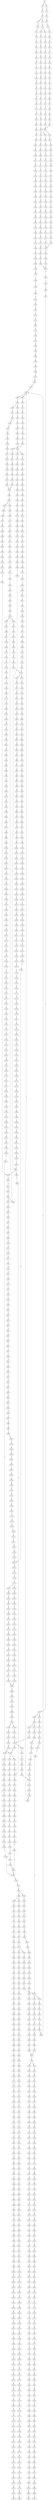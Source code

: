strict digraph  {
	S0 -> S1 [ label = T ];
	S0 -> S2 [ label = C ];
	S1 -> S3 [ label = G ];
	S2 -> S4 [ label = G ];
	S3 -> S5 [ label = G ];
	S4 -> S6 [ label = C ];
	S5 -> S7 [ label = A ];
	S5 -> S8 [ label = C ];
	S6 -> S9 [ label = A ];
	S7 -> S10 [ label = G ];
	S8 -> S11 [ label = G ];
	S9 -> S12 [ label = G ];
	S10 -> S13 [ label = A ];
	S11 -> S14 [ label = T ];
	S11 -> S15 [ label = C ];
	S12 -> S16 [ label = C ];
	S13 -> S17 [ label = C ];
	S14 -> S18 [ label = C ];
	S15 -> S19 [ label = C ];
	S16 -> S20 [ label = C ];
	S17 -> S21 [ label = C ];
	S18 -> S22 [ label = C ];
	S19 -> S23 [ label = C ];
	S20 -> S24 [ label = G ];
	S21 -> S25 [ label = C ];
	S22 -> S26 [ label = C ];
	S23 -> S27 [ label = C ];
	S24 -> S28 [ label = G ];
	S25 -> S29 [ label = C ];
	S26 -> S30 [ label = C ];
	S27 -> S31 [ label = C ];
	S28 -> S32 [ label = C ];
	S29 -> S33 [ label = C ];
	S30 -> S34 [ label = A ];
	S31 -> S35 [ label = A ];
	S32 -> S36 [ label = A ];
	S33 -> S37 [ label = C ];
	S34 -> S38 [ label = C ];
	S35 -> S39 [ label = C ];
	S36 -> S40 [ label = C ];
	S37 -> S41 [ label = T ];
	S38 -> S42 [ label = T ];
	S39 -> S43 [ label = T ];
	S40 -> S44 [ label = T ];
	S41 -> S45 [ label = T ];
	S42 -> S46 [ label = T ];
	S43 -> S47 [ label = T ];
	S44 -> S48 [ label = T ];
	S45 -> S49 [ label = C ];
	S46 -> S50 [ label = G ];
	S47 -> S51 [ label = T ];
	S48 -> S52 [ label = C ];
	S49 -> S53 [ label = A ];
	S50 -> S54 [ label = A ];
	S51 -> S55 [ label = A ];
	S52 -> S56 [ label = A ];
	S53 -> S57 [ label = G ];
	S54 -> S58 [ label = G ];
	S55 -> S59 [ label = G ];
	S56 -> S60 [ label = G ];
	S57 -> S61 [ label = A ];
	S58 -> S62 [ label = C ];
	S59 -> S63 [ label = C ];
	S60 -> S64 [ label = C ];
	S61 -> S65 [ label = G ];
	S62 -> S66 [ label = C ];
	S63 -> S67 [ label = C ];
	S64 -> S68 [ label = C ];
	S65 -> S69 [ label = G ];
	S66 -> S70 [ label = G ];
	S67 -> S71 [ label = G ];
	S68 -> S72 [ label = G ];
	S69 -> S73 [ label = T ];
	S70 -> S74 [ label = C ];
	S71 -> S75 [ label = T ];
	S72 -> S76 [ label = C ];
	S73 -> S77 [ label = C ];
	S74 -> S78 [ label = C ];
	S75 -> S79 [ label = C ];
	S76 -> S80 [ label = C ];
	S77 -> S81 [ label = C ];
	S78 -> S82 [ label = C ];
	S79 -> S83 [ label = C ];
	S80 -> S84 [ label = C ];
	S81 -> S85 [ label = C ];
	S82 -> S86 [ label = C ];
	S83 -> S87 [ label = C ];
	S84 -> S88 [ label = C ];
	S85 -> S89 [ label = T ];
	S86 -> S90 [ label = T ];
	S87 -> S91 [ label = A ];
	S88 -> S90 [ label = T ];
	S89 -> S92 [ label = T ];
	S90 -> S93 [ label = T ];
	S90 -> S94 [ label = C ];
	S91 -> S95 [ label = C ];
	S92 -> S96 [ label = C ];
	S93 -> S97 [ label = C ];
	S94 -> S98 [ label = C ];
	S95 -> S99 [ label = C ];
	S96 -> S100 [ label = T ];
	S97 -> S101 [ label = A ];
	S98 -> S102 [ label = A ];
	S99 -> S103 [ label = A ];
	S100 -> S104 [ label = C ];
	S101 -> S105 [ label = C ];
	S102 -> S106 [ label = C ];
	S103 -> S107 [ label = C ];
	S104 -> S108 [ label = G ];
	S105 -> S109 [ label = G ];
	S106 -> S110 [ label = C ];
	S107 -> S111 [ label = C ];
	S108 -> S112 [ label = T ];
	S109 -> S113 [ label = C ];
	S110 -> S114 [ label = C ];
	S111 -> S115 [ label = G ];
	S112 -> S116 [ label = A ];
	S113 -> S117 [ label = T ];
	S114 -> S118 [ label = G ];
	S115 -> S119 [ label = A ];
	S116 -> S120 [ label = C ];
	S117 -> S121 [ label = C ];
	S118 -> S122 [ label = C ];
	S119 -> S123 [ label = T ];
	S120 -> S124 [ label = G ];
	S121 -> S125 [ label = C ];
	S122 -> S126 [ label = C ];
	S123 -> S127 [ label = C ];
	S124 -> S128 [ label = G ];
	S125 -> S129 [ label = G ];
	S126 -> S130 [ label = G ];
	S127 -> S131 [ label = G ];
	S128 -> S132 [ label = C ];
	S129 -> S133 [ label = G ];
	S130 -> S134 [ label = G ];
	S131 -> S135 [ label = G ];
	S132 -> S136 [ label = T ];
	S133 -> S137 [ label = T ];
	S134 -> S138 [ label = T ];
	S135 -> S139 [ label = T ];
	S136 -> S140 [ label = A ];
	S137 -> S141 [ label = T ];
	S138 -> S142 [ label = C ];
	S139 -> S143 [ label = T ];
	S140 -> S144 [ label = C ];
	S141 -> S145 [ label = G ];
	S142 -> S146 [ label = C ];
	S143 -> S147 [ label = C ];
	S144 -> S148 [ label = T ];
	S145 -> S149 [ label = C ];
	S146 -> S150 [ label = C ];
	S147 -> S151 [ label = C ];
	S148 -> S152 [ label = G ];
	S149 -> S153 [ label = A ];
	S150 -> S154 [ label = A ];
	S151 -> S155 [ label = A ];
	S152 -> S156 [ label = G ];
	S153 -> S157 [ label = C ];
	S154 -> S158 [ label = G ];
	S155 -> S159 [ label = G ];
	S156 -> S160 [ label = T ];
	S157 -> S161 [ label = T ];
	S158 -> S162 [ label = T ];
	S159 -> S163 [ label = T ];
	S160 -> S164 [ label = G ];
	S161 -> S165 [ label = G ];
	S162 -> S166 [ label = G ];
	S163 -> S167 [ label = G ];
	S164 -> S168 [ label = C ];
	S165 -> S169 [ label = G ];
	S166 -> S170 [ label = G ];
	S167 -> S171 [ label = G ];
	S168 -> S172 [ label = T ];
	S169 -> S173 [ label = T ];
	S170 -> S174 [ label = T ];
	S171 -> S175 [ label = T ];
	S172 -> S176 [ label = A ];
	S173 -> S177 [ label = C ];
	S174 -> S178 [ label = C ];
	S175 -> S179 [ label = C ];
	S176 -> S180 [ label = C ];
	S177 -> S181 [ label = G ];
	S178 -> S182 [ label = G ];
	S179 -> S182 [ label = G ];
	S180 -> S183 [ label = T ];
	S181 -> S184 [ label = T ];
	S182 -> S185 [ label = T ];
	S183 -> S186 [ label = G ];
	S184 -> S187 [ label = C ];
	S185 -> S188 [ label = C ];
	S186 -> S189 [ label = T ];
	S187 -> S190 [ label = C ];
	S188 -> S191 [ label = C ];
	S189 -> S192 [ label = A ];
	S190 -> S193 [ label = G ];
	S191 -> S193 [ label = G ];
	S192 -> S194 [ label = A ];
	S193 -> S195 [ label = T ];
	S194 -> S196 [ label = C ];
	S195 -> S197 [ label = C ];
	S196 -> S198 [ label = A ];
	S197 -> S199 [ label = A ];
	S198 -> S200 [ label = C ];
	S199 -> S201 [ label = C ];
	S200 -> S202 [ label = A ];
	S201 -> S203 [ label = C ];
	S202 -> S204 [ label = C ];
	S203 -> S205 [ label = C ];
	S203 -> S206 [ label = G ];
	S204 -> S207 [ label = G ];
	S205 -> S208 [ label = T ];
	S206 -> S209 [ label = A ];
	S207 -> S210 [ label = C ];
	S208 -> S211 [ label = G ];
	S209 -> S212 [ label = A ];
	S209 -> S213 [ label = G ];
	S210 -> S214 [ label = T ];
	S211 -> S215 [ label = T ];
	S212 -> S216 [ label = T ];
	S213 -> S217 [ label = T ];
	S214 -> S218 [ label = C ];
	S215 -> S219 [ label = C ];
	S216 -> S220 [ label = C ];
	S217 -> S221 [ label = C ];
	S218 -> S222 [ label = C ];
	S219 -> S223 [ label = C ];
	S220 -> S224 [ label = C ];
	S221 -> S225 [ label = C ];
	S222 -> S226 [ label = T ];
	S223 -> S227 [ label = T ];
	S224 -> S228 [ label = T ];
	S225 -> S229 [ label = A ];
	S225 -> S230 [ label = T ];
	S226 -> S231 [ label = A ];
	S227 -> S232 [ label = T ];
	S228 -> S233 [ label = C ];
	S229 -> S234 [ label = G ];
	S230 -> S235 [ label = C ];
	S231 -> S236 [ label = G ];
	S232 -> S237 [ label = G ];
	S233 -> S238 [ label = G ];
	S234 -> S239 [ label = T ];
	S234 -> S240 [ label = C ];
	S235 -> S241 [ label = G ];
	S236 -> S242 [ label = A ];
	S237 -> S243 [ label = A ];
	S237 -> S244 [ label = T ];
	S238 -> S245 [ label = A ];
	S239 -> S246 [ label = A ];
	S240 -> S247 [ label = T ];
	S241 -> S248 [ label = A ];
	S242 -> S249 [ label = A ];
	S243 -> S250 [ label = A ];
	S244 -> S251 [ label = A ];
	S245 -> S252 [ label = A ];
	S246 -> S253 [ label = G ];
	S247 -> S254 [ label = T ];
	S248 -> S255 [ label = A ];
	S249 -> S256 [ label = C ];
	S250 -> S257 [ label = C ];
	S251 -> S258 [ label = G ];
	S252 -> S259 [ label = C ];
	S253 -> S260 [ label = G ];
	S254 -> S261 [ label = C ];
	S255 -> S262 [ label = C ];
	S256 -> S263 [ label = T ];
	S257 -> S264 [ label = T ];
	S258 -> S265 [ label = G ];
	S259 -> S266 [ label = T ];
	S260 -> S267 [ label = G ];
	S261 -> S268 [ label = A ];
	S262 -> S266 [ label = T ];
	S263 -> S269 [ label = T ];
	S264 -> S270 [ label = T ];
	S265 -> S271 [ label = A ];
	S266 -> S272 [ label = T ];
	S267 -> S273 [ label = T ];
	S268 -> S274 [ label = C ];
	S269 -> S275 [ label = C ];
	S270 -> S276 [ label = C ];
	S271 -> S277 [ label = G ];
	S272 -> S278 [ label = C ];
	S273 -> S279 [ label = C ];
	S274 -> S280 [ label = G ];
	S275 -> S281 [ label = A ];
	S276 -> S282 [ label = A ];
	S277 -> S283 [ label = A ];
	S278 -> S284 [ label = A ];
	S279 -> S285 [ label = A ];
	S280 -> S286 [ label = C ];
	S281 -> S287 [ label = A ];
	S282 -> S288 [ label = A ];
	S283 -> S289 [ label = G ];
	S284 -> S290 [ label = A ];
	S285 -> S291 [ label = C ];
	S286 -> S292 [ label = C ];
	S287 -> S293 [ label = C ];
	S288 -> S293 [ label = C ];
	S289 -> S294 [ label = G ];
	S290 -> S293 [ label = C ];
	S291 -> S295 [ label = T ];
	S292 -> S296 [ label = C ];
	S293 -> S297 [ label = C ];
	S293 -> S298 [ label = T ];
	S294 -> S299 [ label = T ];
	S295 -> S300 [ label = C ];
	S296 -> S301 [ label = T ];
	S297 -> S302 [ label = G ];
	S298 -> S303 [ label = G ];
	S299 -> S304 [ label = C ];
	S300 -> S305 [ label = G ];
	S301 -> S306 [ label = T ];
	S302 -> S307 [ label = G ];
	S303 -> S308 [ label = G ];
	S303 -> S309 [ label = C ];
	S304 -> S310 [ label = C ];
	S305 -> S311 [ label = C ];
	S306 -> S312 [ label = C ];
	S307 -> S313 [ label = C ];
	S308 -> S314 [ label = C ];
	S309 -> S315 [ label = C ];
	S310 -> S316 [ label = C ];
	S311 -> S317 [ label = T ];
	S312 -> S318 [ label = A ];
	S313 -> S319 [ label = C ];
	S314 -> S320 [ label = C ];
	S315 -> S321 [ label = C ];
	S316 -> S322 [ label = A ];
	S316 -> S323 [ label = G ];
	S317 -> S324 [ label = T ];
	S318 -> S325 [ label = T ];
	S319 -> S326 [ label = C ];
	S320 -> S327 [ label = C ];
	S321 -> S328 [ label = T ];
	S322 -> S329 [ label = G ];
	S323 -> S330 [ label = G ];
	S324 -> S331 [ label = C ];
	S325 -> S332 [ label = C ];
	S326 -> S333 [ label = A ];
	S327 -> S334 [ label = A ];
	S328 -> S335 [ label = A ];
	S329 -> S336 [ label = A ];
	S330 -> S337 [ label = A ];
	S331 -> S338 [ label = A ];
	S332 -> S339 [ label = C ];
	S333 -> S340 [ label = G ];
	S334 -> S341 [ label = G ];
	S335 -> S342 [ label = G ];
	S336 -> S343 [ label = G ];
	S337 -> S344 [ label = G ];
	S338 -> S345 [ label = T ];
	S339 -> S346 [ label = A ];
	S340 -> S347 [ label = T ];
	S341 -> S348 [ label = G ];
	S342 -> S349 [ label = G ];
	S343 -> S350 [ label = C ];
	S344 -> S351 [ label = G ];
	S345 -> S352 [ label = C ];
	S346 -> S353 [ label = G ];
	S347 -> S354 [ label = T ];
	S348 -> S355 [ label = T ];
	S349 -> S356 [ label = T ];
	S350 -> S357 [ label = C ];
	S351 -> S358 [ label = C ];
	S352 -> S359 [ label = C ];
	S353 -> S360 [ label = A ];
	S354 -> S361 [ label = G ];
	S355 -> S362 [ label = G ];
	S356 -> S363 [ label = G ];
	S357 -> S364 [ label = A ];
	S358 -> S365 [ label = G ];
	S359 -> S366 [ label = A ];
	S360 -> S367 [ label = A ];
	S361 -> S368 [ label = T ];
	S362 -> S369 [ label = C ];
	S362 -> S370 [ label = G ];
	S363 -> S371 [ label = T ];
	S364 -> S372 [ label = C ];
	S365 -> S373 [ label = T ];
	S366 -> S353 [ label = G ];
	S367 -> S374 [ label = C ];
	S368 -> S375 [ label = G ];
	S369 -> S376 [ label = G ];
	S370 -> S377 [ label = G ];
	S371 -> S378 [ label = G ];
	S372 -> S379 [ label = G ];
	S373 -> S380 [ label = G ];
	S374 -> S381 [ label = C ];
	S375 -> S382 [ label = C ];
	S376 -> S383 [ label = C ];
	S377 -> S384 [ label = C ];
	S378 -> S385 [ label = C ];
	S379 -> S386 [ label = G ];
	S380 -> S387 [ label = G ];
	S381 -> S388 [ label = A ];
	S381 -> S389 [ label = G ];
	S382 -> S390 [ label = G ];
	S383 -> S391 [ label = G ];
	S384 -> S392 [ label = T ];
	S385 -> S393 [ label = G ];
	S386 -> S394 [ label = T ];
	S387 -> S395 [ label = T ];
	S388 -> S396 [ label = G ];
	S388 -> S397 [ label = C ];
	S389 -> S398 [ label = G ];
	S390 -> S399 [ label = T ];
	S391 -> S400 [ label = T ];
	S392 -> S401 [ label = T ];
	S393 -> S402 [ label = T ];
	S394 -> S403 [ label = T ];
	S395 -> S404 [ label = A ];
	S396 -> S405 [ label = A ];
	S397 -> S406 [ label = C ];
	S398 -> S407 [ label = A ];
	S399 -> S408 [ label = C ];
	S400 -> S409 [ label = C ];
	S401 -> S410 [ label = C ];
	S402 -> S411 [ label = C ];
	S403 -> S412 [ label = A ];
	S404 -> S413 [ label = T ];
	S405 -> S414 [ label = C ];
	S406 -> S415 [ label = A ];
	S407 -> S416 [ label = C ];
	S408 -> S417 [ label = G ];
	S409 -> S418 [ label = G ];
	S410 -> S419 [ label = G ];
	S411 -> S420 [ label = G ];
	S412 -> S421 [ label = C ];
	S413 -> S422 [ label = G ];
	S414 -> S423 [ label = T ];
	S415 -> S424 [ label = C ];
	S416 -> S425 [ label = G ];
	S417 -> S426 [ label = A ];
	S418 -> S427 [ label = T ];
	S419 -> S428 [ label = A ];
	S420 -> S426 [ label = A ];
	S421 -> S429 [ label = T ];
	S422 -> S430 [ label = A ];
	S423 -> S431 [ label = C ];
	S424 -> S432 [ label = C ];
	S425 -> S433 [ label = C ];
	S426 -> S434 [ label = A ];
	S427 -> S435 [ label = G ];
	S428 -> S436 [ label = A ];
	S429 -> S437 [ label = G ];
	S430 -> S438 [ label = G ];
	S431 -> S439 [ label = C ];
	S432 -> S440 [ label = C ];
	S433 -> S441 [ label = C ];
	S434 -> S442 [ label = C ];
	S435 -> S443 [ label = C ];
	S436 -> S444 [ label = C ];
	S437 -> S445 [ label = C ];
	S438 -> S446 [ label = C ];
	S439 -> S447 [ label = C ];
	S440 -> S448 [ label = C ];
	S441 -> S449 [ label = C ];
	S442 -> S450 [ label = C ];
	S442 -> S451 [ label = A ];
	S443 -> S452 [ label = A ];
	S444 -> S453 [ label = A ];
	S445 -> S454 [ label = A ];
	S446 -> S455 [ label = G ];
	S447 -> S456 [ label = A ];
	S448 -> S457 [ label = T ];
	S449 -> S458 [ label = A ];
	S450 -> S459 [ label = T ];
	S451 -> S460 [ label = C ];
	S452 -> S461 [ label = T ];
	S453 -> S462 [ label = C ];
	S454 -> S463 [ label = G ];
	S455 -> S464 [ label = G ];
	S456 -> S465 [ label = T ];
	S457 -> S466 [ label = T ];
	S458 -> S467 [ label = T ];
	S459 -> S468 [ label = T ];
	S460 -> S469 [ label = C ];
	S461 -> S470 [ label = C ];
	S462 -> S471 [ label = G ];
	S463 -> S472 [ label = A ];
	S464 -> S473 [ label = T ];
	S465 -> S474 [ label = C ];
	S466 -> S475 [ label = C ];
	S467 -> S476 [ label = C ];
	S468 -> S477 [ label = C ];
	S469 -> S478 [ label = C ];
	S470 -> S479 [ label = C ];
	S471 -> S480 [ label = C ];
	S472 -> S481 [ label = C ];
	S473 -> S482 [ label = C ];
	S474 -> S483 [ label = T ];
	S475 -> S484 [ label = C ];
	S475 -> S485 [ label = G ];
	S476 -> S486 [ label = G ];
	S477 -> S487 [ label = G ];
	S478 -> S488 [ label = G ];
	S479 -> S489 [ label = G ];
	S480 -> S490 [ label = G ];
	S481 -> S491 [ label = G ];
	S482 -> S492 [ label = G ];
	S483 -> S493 [ label = G ];
	S484 -> S494 [ label = T ];
	S485 -> S495 [ label = A ];
	S486 -> S496 [ label = T ];
	S487 -> S497 [ label = T ];
	S488 -> S498 [ label = T ];
	S489 -> S499 [ label = C ];
	S490 -> S500 [ label = C ];
	S491 -> S501 [ label = G ];
	S492 -> S502 [ label = C ];
	S493 -> S503 [ label = C ];
	S494 -> S504 [ label = G ];
	S495 -> S505 [ label = T ];
	S496 -> S506 [ label = C ];
	S497 -> S507 [ label = A ];
	S498 -> S508 [ label = A ];
	S499 -> S509 [ label = A ];
	S500 -> S510 [ label = A ];
	S501 -> S511 [ label = A ];
	S502 -> S512 [ label = A ];
	S503 -> S513 [ label = C ];
	S504 -> S514 [ label = T ];
	S505 -> S515 [ label = C ];
	S506 -> S516 [ label = C ];
	S507 -> S517 [ label = C ];
	S508 -> S518 [ label = C ];
	S509 -> S519 [ label = C ];
	S510 -> S520 [ label = C ];
	S511 -> S521 [ label = C ];
	S512 -> S522 [ label = C ];
	S513 -> S523 [ label = A ];
	S514 -> S524 [ label = C ];
	S515 -> S525 [ label = G ];
	S516 -> S526 [ label = T ];
	S517 -> S527 [ label = T ];
	S518 -> S528 [ label = G ];
	S519 -> S529 [ label = G ];
	S520 -> S530 [ label = G ];
	S521 -> S531 [ label = A ];
	S522 -> S532 [ label = G ];
	S523 -> S533 [ label = G ];
	S524 -> S534 [ label = C ];
	S525 -> S535 [ label = T ];
	S526 -> S536 [ label = C ];
	S527 -> S537 [ label = T ];
	S528 -> S538 [ label = T ];
	S529 -> S539 [ label = T ];
	S530 -> S540 [ label = T ];
	S531 -> S541 [ label = C ];
	S532 -> S542 [ label = C ];
	S533 -> S543 [ label = T ];
	S534 -> S544 [ label = T ];
	S535 -> S545 [ label = T ];
	S536 -> S546 [ label = T ];
	S537 -> S547 [ label = C ];
	S538 -> S548 [ label = C ];
	S539 -> S549 [ label = C ];
	S540 -> S550 [ label = C ];
	S541 -> S551 [ label = A ];
	S542 -> S552 [ label = G ];
	S543 -> S553 [ label = C ];
	S544 -> S554 [ label = T ];
	S545 -> S555 [ label = T ];
	S546 -> S556 [ label = T ];
	S547 -> S557 [ label = A ];
	S548 -> S558 [ label = C ];
	S549 -> S559 [ label = G ];
	S550 -> S560 [ label = C ];
	S551 -> S561 [ label = C ];
	S552 -> S562 [ label = C ];
	S553 -> S563 [ label = G ];
	S554 -> S237 [ label = G ];
	S555 -> S564 [ label = G ];
	S556 -> S565 [ label = C ];
	S557 -> S566 [ label = A ];
	S558 -> S567 [ label = A ];
	S559 -> S568 [ label = A ];
	S560 -> S569 [ label = A ];
	S561 -> S570 [ label = C ];
	S562 -> S571 [ label = G ];
	S563 -> S572 [ label = T ];
	S564 -> S573 [ label = T ];
	S565 -> S574 [ label = T ];
	S566 -> S575 [ label = G ];
	S567 -> S576 [ label = G ];
	S568 -> S577 [ label = G ];
	S569 -> S578 [ label = G ];
	S570 -> S579 [ label = T ];
	S571 -> S580 [ label = G ];
	S572 -> S581 [ label = A ];
	S573 -> S582 [ label = A ];
	S574 -> S583 [ label = C ];
	S575 -> S584 [ label = C ];
	S576 -> S585 [ label = C ];
	S577 -> S586 [ label = C ];
	S578 -> S587 [ label = C ];
	S579 -> S588 [ label = C ];
	S580 -> S589 [ label = C ];
	S581 -> S590 [ label = A ];
	S582 -> S591 [ label = G ];
	S583 -> S592 [ label = G ];
	S584 -> S593 [ label = G ];
	S585 -> S594 [ label = G ];
	S586 -> S595 [ label = G ];
	S587 -> S596 [ label = T ];
	S587 -> S594 [ label = G ];
	S588 -> S597 [ label = T ];
	S589 -> S598 [ label = T ];
	S590 -> S599 [ label = G ];
	S591 -> S600 [ label = G ];
	S592 -> S601 [ label = G ];
	S593 -> S602 [ label = A ];
	S594 -> S603 [ label = A ];
	S595 -> S604 [ label = A ];
	S596 -> S605 [ label = T ];
	S597 -> S606 [ label = A ];
	S598 -> S607 [ label = G ];
	S599 -> S608 [ label = A ];
	S600 -> S609 [ label = A ];
	S601 -> S610 [ label = A ];
	S602 -> S611 [ label = G ];
	S603 -> S612 [ label = G ];
	S604 -> S613 [ label = G ];
	S605 -> S261 [ label = C ];
	S606 -> S614 [ label = G ];
	S607 -> S615 [ label = G ];
	S608 -> S616 [ label = C ];
	S609 -> S617 [ label = A ];
	S610 -> S618 [ label = G ];
	S611 -> S619 [ label = T ];
	S612 -> S620 [ label = T ];
	S613 -> S621 [ label = T ];
	S614 -> S622 [ label = A ];
	S615 -> S623 [ label = A ];
	S616 -> S624 [ label = G ];
	S617 -> S625 [ label = A ];
	S618 -> S626 [ label = A ];
	S619 -> S627 [ label = C ];
	S620 -> S628 [ label = C ];
	S621 -> S629 [ label = C ];
	S622 -> S630 [ label = A ];
	S623 -> S631 [ label = A ];
	S624 -> S632 [ label = G ];
	S625 -> S633 [ label = G ];
	S626 -> S634 [ label = G ];
	S627 -> S635 [ label = C ];
	S628 -> S636 [ label = C ];
	S628 -> S637 [ label = T ];
	S629 -> S638 [ label = G ];
	S630 -> S639 [ label = C ];
	S631 -> S640 [ label = T ];
	S632 -> S641 [ label = C ];
	S633 -> S642 [ label = G ];
	S634 -> S643 [ label = G ];
	S635 -> S644 [ label = C ];
	S636 -> S644 [ label = C ];
	S637 -> S645 [ label = C ];
	S638 -> S646 [ label = A ];
	S639 -> S647 [ label = G ];
	S640 -> S648 [ label = G ];
	S641 -> S649 [ label = T ];
	S642 -> S650 [ label = T ];
	S643 -> S651 [ label = T ];
	S644 -> S652 [ label = T ];
	S644 -> S653 [ label = G ];
	S645 -> S654 [ label = G ];
	S646 -> S655 [ label = A ];
	S647 -> S656 [ label = A ];
	S648 -> S657 [ label = G ];
	S649 -> S658 [ label = C ];
	S650 -> S659 [ label = C ];
	S651 -> S660 [ label = C ];
	S652 -> S661 [ label = C ];
	S653 -> S662 [ label = C ];
	S654 -> S663 [ label = T ];
	S655 -> S664 [ label = C ];
	S656 -> S665 [ label = G ];
	S657 -> S666 [ label = G ];
	S658 -> S667 [ label = T ];
	S659 -> S668 [ label = C ];
	S660 -> S310 [ label = C ];
	S661 -> S669 [ label = C ];
	S662 -> S670 [ label = C ];
	S663 -> S671 [ label = C ];
	S664 -> S672 [ label = C ];
	S665 -> S673 [ label = G ];
	S666 -> S674 [ label = G ];
	S667 -> S675 [ label = C ];
	S668 -> S676 [ label = C ];
	S669 -> S677 [ label = G ];
	S670 -> S678 [ label = T ];
	S671 -> S679 [ label = T ];
	S672 -> S680 [ label = T ];
	S673 -> S681 [ label = T ];
	S674 -> S682 [ label = T ];
	S675 -> S683 [ label = G ];
	S676 -> S684 [ label = G ];
	S677 -> S685 [ label = G ];
	S678 -> S686 [ label = G ];
	S679 -> S687 [ label = G ];
	S680 -> S688 [ label = G ];
	S681 -> S689 [ label = G ];
	S682 -> S690 [ label = C ];
	S683 -> S691 [ label = A ];
	S684 -> S692 [ label = A ];
	S685 -> S693 [ label = T ];
	S686 -> S694 [ label = T ];
	S687 -> S695 [ label = T ];
	S688 -> S696 [ label = T ];
	S689 -> S697 [ label = T ];
	S690 -> S698 [ label = C ];
	S691 -> S699 [ label = A ];
	S692 -> S700 [ label = A ];
	S693 -> S701 [ label = C ];
	S694 -> S702 [ label = C ];
	S695 -> S703 [ label = T ];
	S696 -> S704 [ label = C ];
	S697 -> S705 [ label = C ];
	S698 -> S706 [ label = G ];
	S699 -> S707 [ label = G ];
	S700 -> S708 [ label = G ];
	S701 -> S709 [ label = T ];
	S702 -> S710 [ label = G ];
	S703 -> S711 [ label = C ];
	S704 -> S712 [ label = G ];
	S705 -> S713 [ label = C ];
	S706 -> S714 [ label = C ];
	S707 -> S715 [ label = T ];
	S708 -> S716 [ label = T ];
	S709 -> S717 [ label = G ];
	S710 -> S718 [ label = C ];
	S711 -> S719 [ label = C ];
	S712 -> S720 [ label = C ];
	S713 -> S721 [ label = C ];
	S714 -> S722 [ label = C ];
	S715 -> S723 [ label = C ];
	S716 -> S724 [ label = C ];
	S717 -> S725 [ label = G ];
	S718 -> S726 [ label = G ];
	S719 -> S727 [ label = G ];
	S720 -> S728 [ label = G ];
	S721 -> S729 [ label = T ];
	S722 -> S730 [ label = G ];
	S723 -> S731 [ label = G ];
	S724 -> S732 [ label = G ];
	S725 -> S733 [ label = A ];
	S726 -> S734 [ label = C ];
	S727 -> S735 [ label = T ];
	S728 -> S734 [ label = C ];
	S729 -> S736 [ label = G ];
	S730 -> S737 [ label = G ];
	S731 -> S738 [ label = C ];
	S732 -> S739 [ label = A ];
	S733 -> S740 [ label = G ];
	S734 -> S741 [ label = G ];
	S734 -> S742 [ label = A ];
	S735 -> S743 [ label = G ];
	S736 -> S744 [ label = T ];
	S737 -> S745 [ label = A ];
	S738 -> S746 [ label = G ];
	S739 -> S747 [ label = G ];
	S740 -> S748 [ label = G ];
	S741 -> S749 [ label = A ];
	S742 -> S750 [ label = A ];
	S743 -> S751 [ label = G ];
	S744 -> S752 [ label = C ];
	S745 -> S753 [ label = A ];
	S746 -> S754 [ label = G ];
	S747 -> S755 [ label = G ];
	S748 -> S756 [ label = G ];
	S749 -> S757 [ label = G ];
	S750 -> S758 [ label = C ];
	S751 -> S759 [ label = C ];
	S752 -> S760 [ label = C ];
	S753 -> S761 [ label = C ];
	S754 -> S762 [ label = C ];
	S755 -> S763 [ label = T ];
	S756 -> S764 [ label = T ];
	S757 -> S765 [ label = C ];
	S758 -> S766 [ label = C ];
	S759 -> S767 [ label = C ];
	S760 -> S768 [ label = T ];
	S761 -> S769 [ label = T ];
	S762 -> S770 [ label = T ];
	S763 -> S771 [ label = A ];
	S764 -> S772 [ label = G ];
	S765 -> S773 [ label = A ];
	S766 -> S774 [ label = C ];
	S767 -> S775 [ label = C ];
	S768 -> S776 [ label = A ];
	S769 -> S777 [ label = G ];
	S770 -> S778 [ label = A ];
	S771 -> S779 [ label = T ];
	S772 -> S780 [ label = T ];
	S773 -> S781 [ label = G ];
	S774 -> S782 [ label = G ];
	S775 -> S783 [ label = G ];
	S776 -> S784 [ label = C ];
	S777 -> S785 [ label = C ];
	S778 -> S786 [ label = T ];
	S779 -> S787 [ label = A ];
	S780 -> S788 [ label = T ];
	S781 -> S789 [ label = T ];
	S782 -> S790 [ label = T ];
	S783 -> S791 [ label = T ];
	S784 -> S792 [ label = T ];
	S785 -> S793 [ label = A ];
	S786 -> S794 [ label = A ];
	S787 -> S795 [ label = A ];
	S788 -> S796 [ label = C ];
	S789 -> S797 [ label = G ];
	S790 -> S798 [ label = A ];
	S791 -> S799 [ label = C ];
	S792 -> S800 [ label = A ];
	S793 -> S801 [ label = A ];
	S794 -> S802 [ label = G ];
	S795 -> S803 [ label = G ];
	S796 -> S804 [ label = C ];
	S797 -> S805 [ label = C ];
	S798 -> S806 [ label = C ];
	S799 -> S807 [ label = C ];
	S800 -> S808 [ label = C ];
	S801 -> S809 [ label = C ];
	S802 -> S810 [ label = T ];
	S803 -> S811 [ label = T ];
	S804 -> S812 [ label = A ];
	S805 -> S813 [ label = A ];
	S806 -> S814 [ label = A ];
	S807 -> S815 [ label = A ];
	S808 -> S816 [ label = C ];
	S809 -> S817 [ label = C ];
	S810 -> S818 [ label = A ];
	S811 -> S819 [ label = C ];
	S812 -> S820 [ label = G ];
	S813 -> S821 [ label = A ];
	S814 -> S822 [ label = G ];
	S815 -> S823 [ label = G ];
	S816 -> S824 [ label = A ];
	S817 -> S825 [ label = A ];
	S818 -> S826 [ label = G ];
	S819 -> S827 [ label = G ];
	S820 -> S828 [ label = C ];
	S821 -> S829 [ label = C ];
	S822 -> S830 [ label = C ];
	S823 -> S831 [ label = T ];
	S824 -> S832 [ label = G ];
	S825 -> S833 [ label = G ];
	S826 -> S834 [ label = C ];
	S827 -> S835 [ label = T ];
	S828 -> S836 [ label = A ];
	S829 -> S837 [ label = A ];
	S830 -> S838 [ label = A ];
	S831 -> S839 [ label = A ];
	S832 -> S840 [ label = G ];
	S833 -> S841 [ label = A ];
	S834 -> S842 [ label = C ];
	S835 -> S843 [ label = G ];
	S836 -> S844 [ label = G ];
	S837 -> S845 [ label = G ];
	S838 -> S846 [ label = G ];
	S839 -> S847 [ label = G ];
	S840 -> S848 [ label = A ];
	S841 -> S849 [ label = A ];
	S842 -> S850 [ label = G ];
	S843 -> S851 [ label = G ];
	S844 -> S852 [ label = A ];
	S845 -> S853 [ label = C ];
	S846 -> S854 [ label = G ];
	S847 -> S855 [ label = C ];
	S848 -> S856 [ label = G ];
	S849 -> S857 [ label = C ];
	S850 -> S858 [ label = A ];
	S851 -> S859 [ label = T ];
	S852 -> S860 [ label = T ];
	S853 -> S861 [ label = T ];
	S854 -> S862 [ label = T ];
	S855 -> S863 [ label = T ];
	S856 -> S864 [ label = A ];
	S857 -> S865 [ label = A ];
	S858 -> S866 [ label = A ];
	S859 -> S867 [ label = A ];
	S860 -> S868 [ label = A ];
	S861 -> S869 [ label = A ];
	S862 -> S870 [ label = G ];
	S863 -> S871 [ label = C ];
	S864 -> S872 [ label = G ];
	S865 -> S873 [ label = G ];
	S866 -> S874 [ label = A ];
	S867 -> S875 [ label = C ];
	S868 -> S876 [ label = A ];
	S869 -> S877 [ label = C ];
	S870 -> S878 [ label = C ];
	S871 -> S879 [ label = C ];
	S872 -> S880 [ label = T ];
	S873 -> S881 [ label = C ];
	S874 -> S882 [ label = C ];
	S875 -> S883 [ label = C ];
	S876 -> S884 [ label = A ];
	S877 -> S885 [ label = G ];
	S878 -> S886 [ label = A ];
	S879 -> S887 [ label = A ];
	S880 -> S888 [ label = C ];
	S881 -> S889 [ label = C ];
	S882 -> S890 [ label = C ];
	S883 -> S891 [ label = G ];
	S884 -> S892 [ label = A ];
	S885 -> S893 [ label = A ];
	S886 -> S894 [ label = C ];
	S887 -> S895 [ label = C ];
	S888 -> S896 [ label = A ];
	S889 -> S897 [ label = G ];
	S890 -> S898 [ label = C ];
	S891 -> S899 [ label = G ];
	S892 -> S900 [ label = A ];
	S893 -> S901 [ label = G ];
	S894 -> S902 [ label = G ];
	S895 -> S903 [ label = C ];
	S896 -> S904 [ label = G ];
	S897 -> S905 [ label = T ];
	S898 -> S906 [ label = C ];
	S899 -> S907 [ label = T ];
	S900 -> S908 [ label = C ];
	S901 -> S909 [ label = A ];
	S902 -> S910 [ label = C ];
	S903 -> S911 [ label = G ];
	S904 -> S912 [ label = G ];
	S905 -> S913 [ label = C ];
	S906 -> S914 [ label = G ];
	S907 -> S915 [ label = G ];
	S908 -> S916 [ label = T ];
	S909 -> S917 [ label = A ];
	S910 -> S918 [ label = G ];
	S911 -> S919 [ label = G ];
	S912 -> S920 [ label = A ];
	S913 -> S921 [ label = C ];
	S914 -> S922 [ label = A ];
	S915 -> S923 [ label = G ];
	S916 -> S924 [ label = T ];
	S917 -> S925 [ label = C ];
	S918 -> S926 [ label = G ];
	S919 -> S927 [ label = A ];
	S920 -> S928 [ label = C ];
	S921 -> S929 [ label = T ];
	S922 -> S930 [ label = C ];
	S923 -> S931 [ label = T ];
	S924 -> S932 [ label = T ];
	S925 -> S933 [ label = T ];
	S926 -> S934 [ label = T ];
	S927 -> S935 [ label = C ];
	S928 -> S936 [ label = C ];
	S929 -> S937 [ label = C ];
	S930 -> S938 [ label = T ];
	S931 -> S939 [ label = T ];
	S932 -> S940 [ label = G ];
	S933 -> S941 [ label = G ];
	S934 -> S942 [ label = G ];
	S935 -> S943 [ label = G ];
	S936 -> S944 [ label = A ];
	S937 -> S945 [ label = T ];
	S938 -> S946 [ label = A ];
	S939 -> S947 [ label = A ];
	S940 -> S948 [ label = C ];
	S941 -> S949 [ label = G ];
	S942 -> S950 [ label = C ];
	S943 -> S951 [ label = T ];
	S944 -> S952 [ label = G ];
	S945 -> S953 [ label = G ];
	S946 -> S954 [ label = G ];
	S947 -> S955 [ label = G ];
	S948 -> S956 [ label = C ];
	S949 -> S957 [ label = C ];
	S950 -> S958 [ label = C ];
	S951 -> S959 [ label = C ];
	S952 -> S960 [ label = T ];
	S953 -> S961 [ label = T ];
	S954 -> S962 [ label = A ];
	S955 -> S963 [ label = A ];
	S956 -> S964 [ label = G ];
	S957 -> S965 [ label = G ];
	S958 -> S966 [ label = G ];
	S959 -> S967 [ label = G ];
	S960 -> S968 [ label = C ];
	S961 -> S969 [ label = C ];
	S962 -> S970 [ label = A ];
	S963 -> S971 [ label = A ];
	S964 -> S972 [ label = T ];
	S965 -> S973 [ label = C ];
	S966 -> S974 [ label = C ];
	S967 -> S975 [ label = T ];
	S968 -> S976 [ label = T ];
	S969 -> S977 [ label = G ];
	S970 -> S978 [ label = T ];
	S971 -> S979 [ label = G ];
	S972 -> S980 [ label = A ];
	S973 -> S981 [ label = A ];
	S974 -> S982 [ label = A ];
	S975 -> S983 [ label = G ];
	S976 -> S984 [ label = C ];
	S977 -> S985 [ label = T ];
	S978 -> S986 [ label = C ];
	S979 -> S987 [ label = G ];
	S980 -> S988 [ label = G ];
	S981 -> S989 [ label = G ];
	S982 -> S990 [ label = A ];
	S983 -> S991 [ label = A ];
	S984 -> S992 [ label = T ];
	S985 -> S993 [ label = G ];
	S986 -> S994 [ label = G ];
	S987 -> S995 [ label = G ];
	S988 -> S996 [ label = C ];
	S989 -> S997 [ label = C ];
	S990 -> S998 [ label = C ];
	S991 -> S999 [ label = C ];
	S992 -> S1000 [ label = G ];
	S993 -> S1001 [ label = G ];
	S994 -> S1002 [ label = G ];
	S995 -> S1003 [ label = G ];
	S996 -> S1004 [ label = C ];
	S997 -> S1005 [ label = G ];
	S998 -> S1006 [ label = C ];
	S999 -> S1007 [ label = C ];
	S1000 -> S1008 [ label = T ];
	S1001 -> S1009 [ label = T ];
	S1002 -> S1010 [ label = G ];
	S1003 -> S1011 [ label = G ];
	S1004 -> S1012 [ label = G ];
	S1005 -> S1013 [ label = G ];
	S1006 -> S1014 [ label = A ];
	S1007 -> S1015 [ label = G ];
	S1008 -> S1016 [ label = A ];
	S1009 -> S1017 [ label = A ];
	S1010 -> S1018 [ label = T ];
	S1011 -> S1019 [ label = T ];
	S1012 -> S1020 [ label = G ];
	S1013 -> S1021 [ label = G ];
	S1014 -> S1022 [ label = G ];
	S1015 -> S1023 [ label = G ];
	S1018 -> S1024 [ label = A ];
	S1019 -> S1025 [ label = C ];
	S1020 -> S1026 [ label = T ];
	S1021 -> S1027 [ label = T ];
	S1022 -> S1028 [ label = T ];
	S1023 -> S1029 [ label = T ];
	S1024 -> S1030 [ label = T ];
	S1025 -> S1031 [ label = C ];
	S1026 -> S1032 [ label = G ];
	S1027 -> S1033 [ label = G ];
	S1028 -> S1034 [ label = C ];
	S1029 -> S1035 [ label = C ];
	S1030 -> S1036 [ label = C ];
	S1031 -> S1037 [ label = G ];
	S1032 -> S1038 [ label = A ];
	S1033 -> S1039 [ label = C ];
	S1034 -> S1040 [ label = G ];
	S1035 -> S1041 [ label = G ];
	S1036 -> S1042 [ label = C ];
	S1037 -> S1043 [ label = T ];
	S1038 -> S1044 [ label = C ];
	S1039 -> S1045 [ label = C ];
	S1040 -> S1046 [ label = C ];
	S1041 -> S1047 [ label = C ];
	S1042 -> S1048 [ label = C ];
	S1043 -> S1049 [ label = C ];
	S1044 -> S1050 [ label = G ];
	S1045 -> S1051 [ label = G ];
	S1046 -> S1052 [ label = G ];
	S1047 -> S1053 [ label = G ];
	S1048 -> S1054 [ label = G ];
	S1049 -> S1055 [ label = G ];
	S1050 -> S1056 [ label = T ];
	S1051 -> S1057 [ label = C ];
	S1052 -> S1058 [ label = C ];
	S1053 -> S1059 [ label = T ];
	S1054 -> S1060 [ label = A ];
	S1055 -> S1061 [ label = G ];
	S1056 -> S1062 [ label = G ];
	S1057 -> S1063 [ label = C ];
	S1058 -> S1064 [ label = A ];
	S1059 -> S1065 [ label = A ];
	S1060 -> S1066 [ label = A ];
	S1061 -> S1067 [ label = A ];
	S1062 -> S1068 [ label = G ];
	S1063 -> S1069 [ label = G ];
	S1064 -> S1070 [ label = G ];
	S1065 -> S1071 [ label = G ];
	S1066 -> S1072 [ label = A ];
	S1067 -> S1073 [ label = A ];
	S1068 -> S1074 [ label = G ];
	S1069 -> S1075 [ label = G ];
	S1070 -> S1076 [ label = C ];
	S1071 -> S1077 [ label = C ];
	S1072 -> S1078 [ label = G ];
	S1073 -> S1079 [ label = C ];
	S1074 -> S1080 [ label = T ];
	S1075 -> S1081 [ label = T ];
	S1076 -> S1082 [ label = C ];
	S1077 -> S1083 [ label = C ];
	S1078 -> S1084 [ label = T ];
	S1079 -> S1085 [ label = T ];
	S1080 -> S1086 [ label = A ];
	S1081 -> S1087 [ label = G ];
	S1082 -> S1088 [ label = G ];
	S1083 -> S1089 [ label = G ];
	S1084 -> S1090 [ label = G ];
	S1085 -> S1091 [ label = A ];
	S1086 -> S1092 [ label = C ];
	S1087 -> S1093 [ label = G ];
	S1088 -> S1094 [ label = G ];
	S1089 -> S1095 [ label = C ];
	S1090 -> S1096 [ label = T ];
	S1091 -> S1097 [ label = C ];
	S1092 -> S1098 [ label = T ];
	S1093 -> S1099 [ label = T ];
	S1094 -> S1100 [ label = T ];
	S1095 -> S1101 [ label = T ];
	S1096 -> S1102 [ label = C ];
	S1097 -> S1103 [ label = A ];
	S1098 -> S1104 [ label = A ];
	S1099 -> S1105 [ label = G ];
	S1100 -> S1106 [ label = G ];
	S1101 -> S1107 [ label = G ];
	S1102 -> S1108 [ label = G ];
	S1103 -> S1109 [ label = A ];
	S1104 -> S1110 [ label = T ];
	S1105 -> S1111 [ label = G ];
	S1106 -> S1112 [ label = G ];
	S1107 -> S1113 [ label = G ];
	S1108 -> S1114 [ label = T ];
	S1109 -> S1115 [ label = C ];
	S1110 -> S1116 [ label = T ];
	S1111 -> S1117 [ label = A ];
	S1112 -> S1118 [ label = A ];
	S1113 -> S1119 [ label = A ];
	S1114 -> S1120 [ label = C ];
	S1115 -> S1121 [ label = G ];
	S1116 -> S1122 [ label = G ];
	S1117 -> S1123 [ label = A ];
	S1118 -> S1124 [ label = A ];
	S1119 -> S1125 [ label = A ];
	S1120 -> S1126 [ label = G ];
	S1121 -> S1127 [ label = A ];
	S1122 -> S1128 [ label = G ];
	S1123 -> S1129 [ label = C ];
	S1124 -> S1130 [ label = G ];
	S1125 -> S1131 [ label = G ];
	S1126 -> S1132 [ label = G ];
	S1127 -> S1133 [ label = A ];
	S1128 -> S1134 [ label = A ];
	S1129 -> S1135 [ label = C ];
	S1130 -> S1136 [ label = A ];
	S1131 -> S1137 [ label = A ];
	S1132 -> S1138 [ label = A ];
	S1133 -> S1139 [ label = A ];
	S1134 -> S1140 [ label = A ];
	S1135 -> S1141 [ label = T ];
	S1136 -> S1142 [ label = A ];
	S1137 -> S1143 [ label = A ];
	S1138 -> S1144 [ label = A ];
	S1139 -> S1145 [ label = A ];
	S1140 -> S1146 [ label = C ];
	S1141 -> S1147 [ label = C ];
	S1142 -> S1148 [ label = C ];
	S1143 -> S1149 [ label = C ];
	S1144 -> S1150 [ label = C ];
	S1145 -> S1151 [ label = C ];
	S1146 -> S1152 [ label = G ];
	S1147 -> S1153 [ label = G ];
	S1148 -> S1154 [ label = G ];
	S1149 -> S1154 [ label = G ];
	S1150 -> S1155 [ label = A ];
	S1151 -> S1156 [ label = A ];
	S1152 -> S1157 [ label = G ];
	S1153 -> S1158 [ label = G ];
	S1154 -> S1159 [ label = G ];
	S1155 -> S1160 [ label = G ];
	S1156 -> S1161 [ label = G ];
	S1157 -> S1162 [ label = T ];
	S1158 -> S1163 [ label = C ];
	S1159 -> S1164 [ label = C ];
	S1160 -> S1165 [ label = G ];
	S1161 -> S1166 [ label = A ];
	S1162 -> S1167 [ label = A ];
	S1163 -> S1168 [ label = A ];
	S1164 -> S1169 [ label = A ];
	S1165 -> S1170 [ label = A ];
	S1166 -> S1171 [ label = A ];
	S1167 -> S1172 [ label = C ];
	S1168 -> S1173 [ label = C ];
	S1169 -> S1174 [ label = C ];
	S1170 -> S1175 [ label = A ];
	S1171 -> S1176 [ label = G ];
	S1172 -> S1177 [ label = G ];
	S1173 -> S1178 [ label = G ];
	S1174 -> S1179 [ label = C ];
	S1174 -> S1180 [ label = T ];
	S1175 -> S1181 [ label = T ];
	S1176 -> S1182 [ label = G ];
	S1177 -> S1183 [ label = A ];
	S1178 -> S1184 [ label = C ];
	S1179 -> S1185 [ label = G ];
	S1180 -> S1186 [ label = G ];
	S1181 -> S1187 [ label = A ];
	S1182 -> S1188 [ label = G ];
	S1183 -> S1189 [ label = A ];
	S1184 -> S1190 [ label = G ];
	S1185 -> S1191 [ label = G ];
	S1186 -> S1192 [ label = G ];
	S1187 -> S1193 [ label = G ];
	S1188 -> S1194 [ label = G ];
	S1189 -> S1195 [ label = G ];
	S1190 -> S1196 [ label = C ];
	S1191 -> S1197 [ label = G ];
	S1192 -> S1198 [ label = G ];
	S1193 -> S1199 [ label = T ];
	S1194 -> S1200 [ label = T ];
	S1195 -> S1201 [ label = A ];
	S1196 -> S1202 [ label = G ];
	S1197 -> S1203 [ label = A ];
	S1198 -> S1204 [ label = A ];
	S1199 -> S1205 [ label = C ];
	S1200 -> S1206 [ label = C ];
	S1201 -> S1207 [ label = A ];
	S1202 -> S1208 [ label = C ];
	S1203 -> S1209 [ label = A ];
	S1204 -> S1210 [ label = A ];
	S1205 -> S1211 [ label = T ];
	S1206 -> S1212 [ label = T ];
	S1207 -> S1213 [ label = G ];
	S1208 -> S1214 [ label = G ];
	S1209 -> S1215 [ label = T ];
	S1210 -> S1216 [ label = C ];
	S1211 -> S1217 [ label = C ];
	S1212 -> S1218 [ label = C ];
	S1213 -> S1219 [ label = T ];
	S1214 -> S1220 [ label = T ];
	S1215 -> S1221 [ label = T ];
	S1216 -> S1222 [ label = T ];
	S1217 -> S1223 [ label = T ];
	S1218 -> S1224 [ label = T ];
	S1219 -> S1225 [ label = G ];
	S1220 -> S1226 [ label = C ];
	S1221 -> S1227 [ label = G ];
	S1222 -> S1228 [ label = G ];
	S1223 -> S1229 [ label = C ];
	S1224 -> S1230 [ label = C ];
	S1225 -> S1231 [ label = T ];
	S1226 -> S1232 [ label = G ];
	S1227 -> S1233 [ label = A ];
	S1228 -> S1234 [ label = G ];
	S1229 -> S1235 [ label = T ];
	S1230 -> S1236 [ label = G ];
	S1231 -> S1237 [ label = C ];
	S1232 -> S1238 [ label = A ];
	S1233 -> S1239 [ label = A ];
	S1234 -> S1240 [ label = A ];
	S1235 -> S1241 [ label = G ];
	S1236 -> S1242 [ label = T ];
	S1237 -> S1243 [ label = C ];
	S1238 -> S1244 [ label = C ];
	S1239 -> S1245 [ label = C ];
	S1240 -> S1246 [ label = C ];
	S1241 -> S1247 [ label = A ];
	S1242 -> S1248 [ label = G ];
	S1243 -> S1249 [ label = T ];
	S1244 -> S1250 [ label = G ];
	S1245 -> S1251 [ label = C ];
	S1246 -> S1252 [ label = C ];
	S1247 -> S1253 [ label = G ];
	S1248 -> S1254 [ label = G ];
	S1249 -> S1255 [ label = G ];
	S1250 -> S1256 [ label = C ];
	S1251 -> S1257 [ label = C ];
	S1252 -> S1258 [ label = C ];
	S1253 -> S1259 [ label = T ];
	S1254 -> S1260 [ label = T ];
	S1255 -> S1261 [ label = G ];
	S1256 -> S1262 [ label = G ];
	S1257 -> S1263 [ label = G ];
	S1258 -> S1264 [ label = G ];
	S1259 -> S1265 [ label = A ];
	S1260 -> S1266 [ label = A ];
	S1261 -> S1267 [ label = C ];
	S1262 -> S1268 [ label = C ];
	S1263 -> S1269 [ label = T ];
	S1264 -> S1270 [ label = T ];
	S1267 -> S1271 [ label = C ];
	S1268 -> S1272 [ label = C ];
	S1269 -> S1273 [ label = C ];
	S1270 -> S1274 [ label = C ];
	S1271 -> S1275 [ label = T ];
	S1272 -> S1276 [ label = T ];
	S1273 -> S1277 [ label = T ];
	S1274 -> S1278 [ label = T ];
	S1275 -> S1279 [ label = G ];
	S1276 -> S1280 [ label = C ];
	S1277 -> S1281 [ label = C ];
	S1278 -> S1282 [ label = C ];
	S1279 -> S1283 [ label = G ];
	S1280 -> S1284 [ label = G ];
	S1281 -> S1285 [ label = G ];
	S1282 -> S1285 [ label = G ];
	S1283 -> S1286 [ label = G ];
	S1284 -> S1287 [ label = G ];
	S1285 -> S1288 [ label = G ];
	S1286 -> S1289 [ label = T ];
	S1287 -> S1290 [ label = G ];
	S1288 -> S1291 [ label = C ];
	S1289 -> S1292 [ label = C ];
	S1290 -> S1293 [ label = C ];
	S1291 -> S1294 [ label = A ];
	S1292 -> S1295 [ label = C ];
	S1293 -> S1296 [ label = T ];
	S1294 -> S1297 [ label = C ];
	S1295 -> S1298 [ label = C ];
	S1296 -> S1299 [ label = C ];
	S1297 -> S1300 [ label = C ];
	S1298 -> S1301 [ label = G ];
	S1299 -> S1302 [ label = A ];
	S1300 -> S1303 [ label = G ];
	S1301 -> S1304 [ label = A ];
	S1302 -> S1305 [ label = C ];
	S1303 -> S1306 [ label = A ];
	S1304 -> S1307 [ label = G ];
	S1305 -> S1308 [ label = G ];
	S1306 -> S1309 [ label = G ];
	S1306 -> S1310 [ label = A ];
	S1307 -> S1311 [ label = T ];
	S1308 -> S1312 [ label = T ];
	S1309 -> S1313 [ label = T ];
	S1310 -> S1314 [ label = T ];
	S1311 -> S1315 [ label = C ];
	S1312 -> S1316 [ label = C ];
	S1313 -> S1317 [ label = C ];
	S1314 -> S1318 [ label = G ];
	S1315 -> S1319 [ label = C ];
	S1316 -> S1320 [ label = C ];
	S1317 -> S225 [ label = C ];
	S1318 -> S1321 [ label = T ];
	S1319 -> S1322 [ label = A ];
	S1320 -> S1323 [ label = A ];
	S1321 -> S1324 [ label = A ];
	S1322 -> S234 [ label = G ];
	S1323 -> S1325 [ label = G ];
	S1324 -> S1326 [ label = G ];
	S1325 -> S587 [ label = C ];
	S1326 -> S1327 [ label = T ];
	S1327 -> S1328 [ label = T ];
	S1328 -> S1329 [ label = T ];
	S1329 -> S1330 [ label = C ];
	S1330 -> S1331 [ label = A ];
	S1331 -> S1332 [ label = C ];
	S1332 -> S1333 [ label = T ];
	S1333 -> S1334 [ label = C ];
	S1334 -> S1335 [ label = C ];
	S1335 -> S1336 [ label = T ];
	S1336 -> S1337 [ label = T ];
	S1337 -> S1338 [ label = T ];
	S1338 -> S1339 [ label = C ];
	S1339 -> S1340 [ label = A ];
	S1340 -> S1341 [ label = T ];
	S1341 -> S1342 [ label = C ];
	S1342 -> S1343 [ label = C ];
	S1343 -> S1344 [ label = A ];
	S1344 -> S1345 [ label = G ];
	S1345 -> S360 [ label = A ];
}

